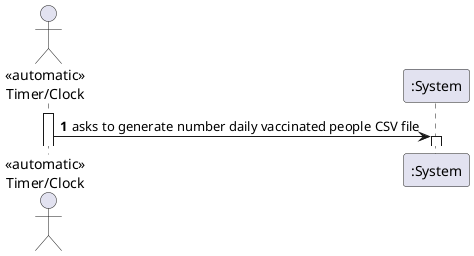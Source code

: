 @startuml
autonumber
actor "<<automatic>>\nTimer/Clock" as OE

activate OE
OE -> ":System" : asks to generate number daily vaccinated people CSV file
activate ":System"


@enduml